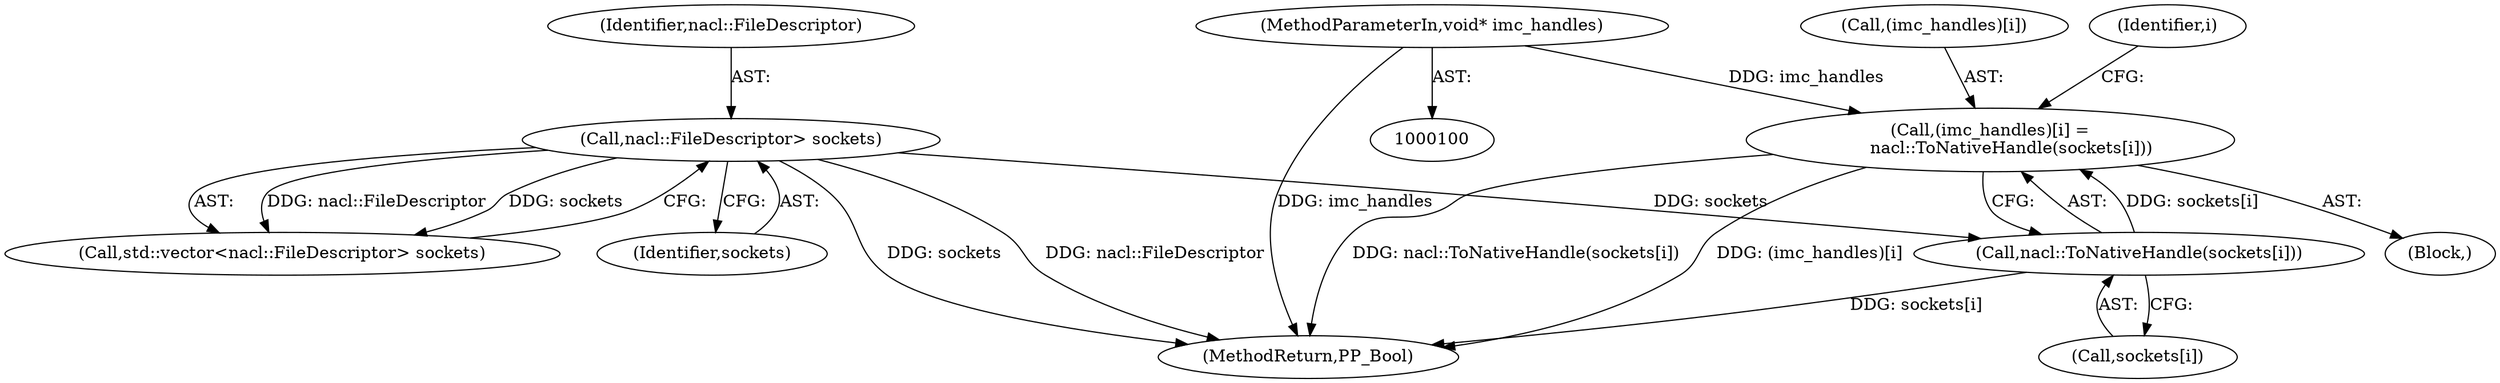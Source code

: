 digraph "0_Chrome_3b0d77670a0613f409110817455d2137576b485a_11@array" {
"1000173" [label="(Call,(imc_handles)[i] =\n        nacl::ToNativeHandle(sockets[i]))"];
"1000177" [label="(Call,nacl::ToNativeHandle(sockets[i]))"];
"1000108" [label="(Call,nacl::FileDescriptor> sockets)"];
"1000104" [label="(MethodParameterIn,void* imc_handles)"];
"1000173" [label="(Call,(imc_handles)[i] =\n        nacl::ToNativeHandle(sockets[i]))"];
"1000109" [label="(Identifier,nacl::FileDescriptor)"];
"1000177" [label="(Call,nacl::ToNativeHandle(sockets[i]))"];
"1000174" [label="(Call,(imc_handles)[i])"];
"1000172" [label="(Block,)"];
"1000106" [label="(Call,std::vector<nacl::FileDescriptor> sockets)"];
"1000110" [label="(Identifier,sockets)"];
"1000104" [label="(MethodParameterIn,void* imc_handles)"];
"1000171" [label="(Identifier,i)"];
"1000108" [label="(Call,nacl::FileDescriptor> sockets)"];
"1000183" [label="(MethodReturn,PP_Bool)"];
"1000178" [label="(Call,sockets[i])"];
"1000173" -> "1000172"  [label="AST: "];
"1000173" -> "1000177"  [label="CFG: "];
"1000174" -> "1000173"  [label="AST: "];
"1000177" -> "1000173"  [label="AST: "];
"1000171" -> "1000173"  [label="CFG: "];
"1000173" -> "1000183"  [label="DDG: nacl::ToNativeHandle(sockets[i])"];
"1000173" -> "1000183"  [label="DDG: (imc_handles)[i]"];
"1000177" -> "1000173"  [label="DDG: sockets[i]"];
"1000104" -> "1000173"  [label="DDG: imc_handles"];
"1000177" -> "1000178"  [label="CFG: "];
"1000178" -> "1000177"  [label="AST: "];
"1000177" -> "1000183"  [label="DDG: sockets[i]"];
"1000108" -> "1000177"  [label="DDG: sockets"];
"1000108" -> "1000106"  [label="AST: "];
"1000108" -> "1000110"  [label="CFG: "];
"1000109" -> "1000108"  [label="AST: "];
"1000110" -> "1000108"  [label="AST: "];
"1000106" -> "1000108"  [label="CFG: "];
"1000108" -> "1000183"  [label="DDG: sockets"];
"1000108" -> "1000183"  [label="DDG: nacl::FileDescriptor"];
"1000108" -> "1000106"  [label="DDG: nacl::FileDescriptor"];
"1000108" -> "1000106"  [label="DDG: sockets"];
"1000104" -> "1000100"  [label="AST: "];
"1000104" -> "1000183"  [label="DDG: imc_handles"];
}
